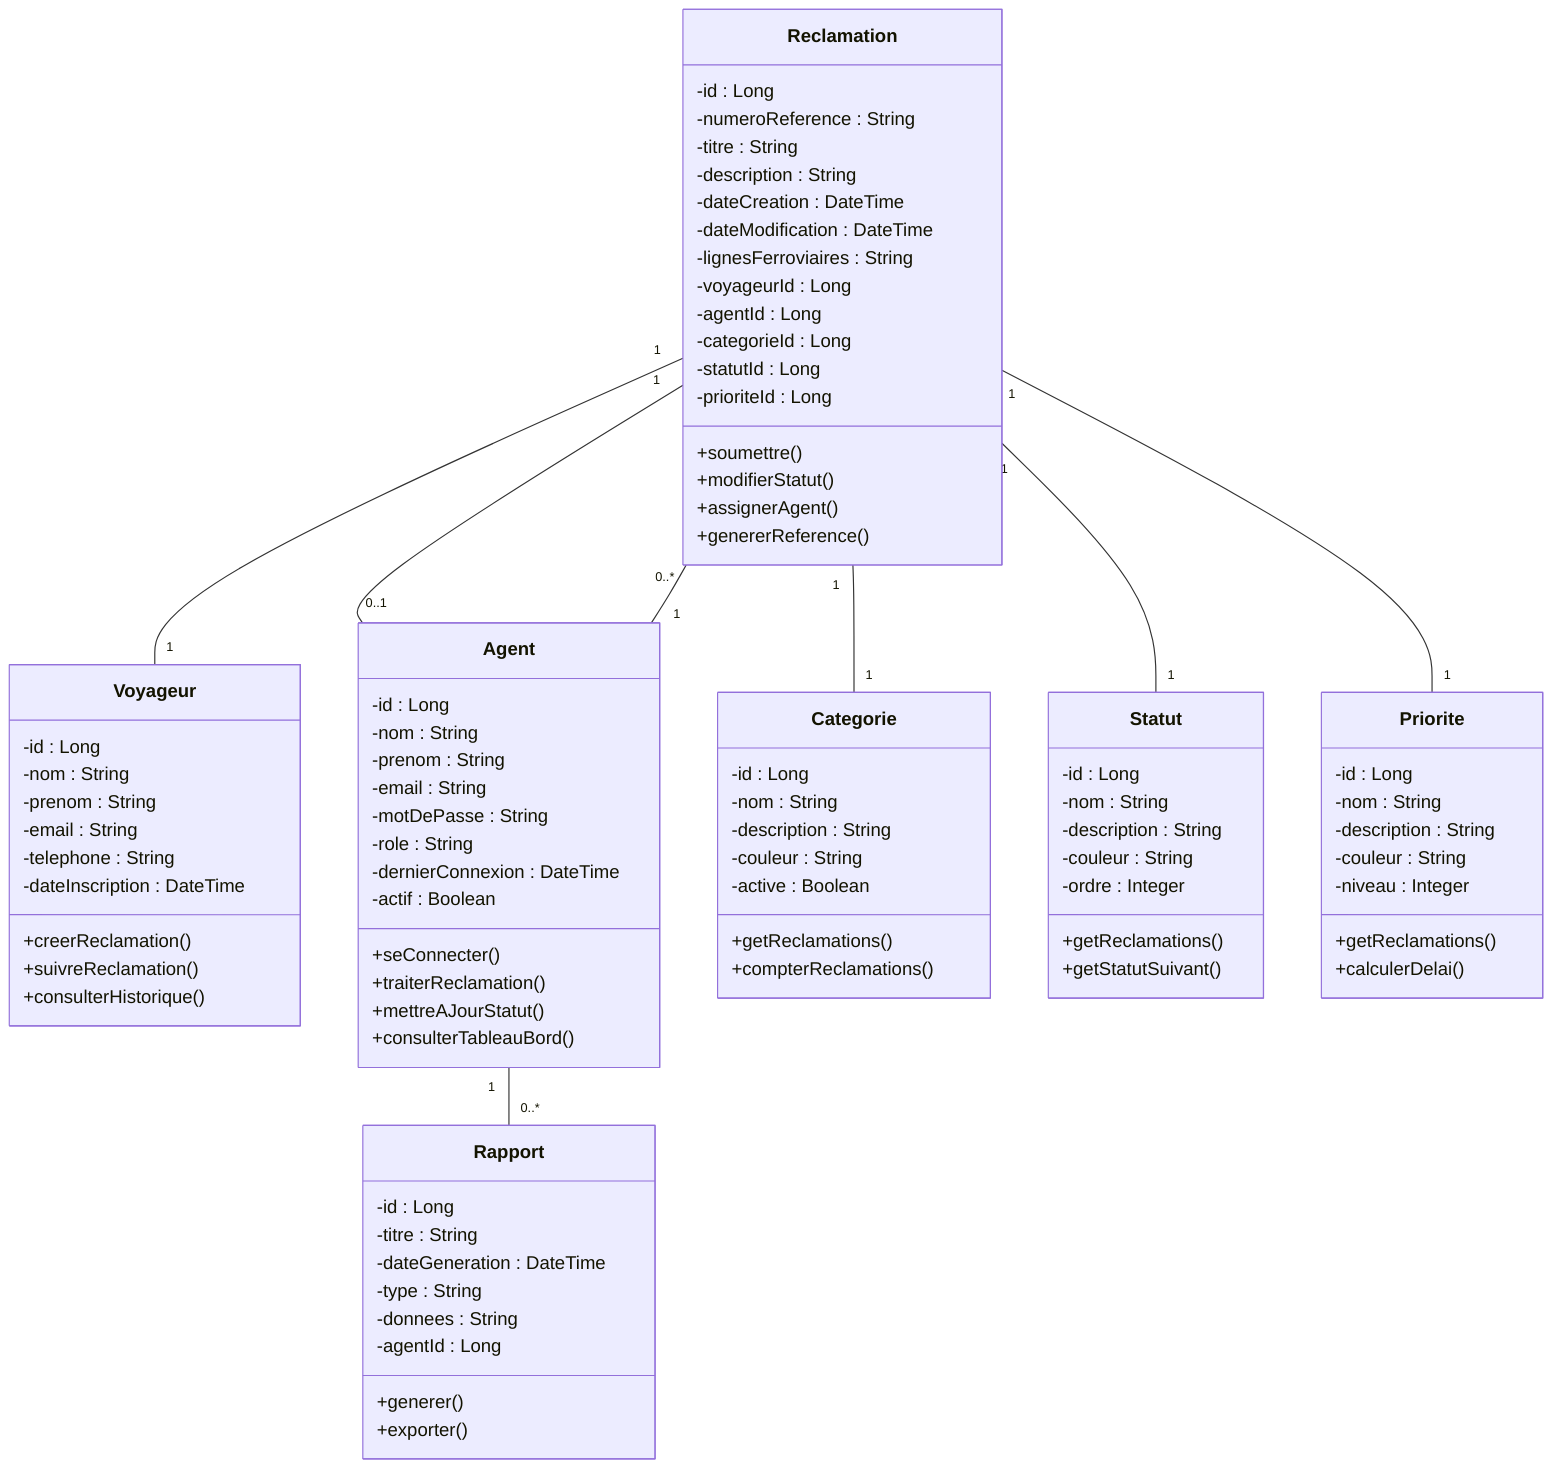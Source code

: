 classDiagram
    class Reclamation {
        -id : Long
        -numeroReference : String
        -titre : String
        -description : String
        -dateCreation : DateTime
        -dateModification : DateTime
        -lignesFerroviaires : String
        -voyageurId : Long
        -agentId : Long
        -categorieId : Long
        -statutId : Long
        -prioriteId : Long
        +soumettre()
        +modifierStatut()
        +assignerAgent()
        +genererReference()
    }
    
    class Voyageur {
        -id : Long
        -nom : String
        -prenom : String
        -email : String
        -telephone : String
        -dateInscription : DateTime
        +creerReclamation()
        +suivreReclamation()
        +consulterHistorique()
    }
    
    class Agent {
        -id : Long
        -nom : String
        -prenom : String
        -email : String
        -motDePasse : String
        -role : String
        -dernierConnexion : DateTime
        -actif : Boolean
        +seConnecter()
        +traiterReclamation()
        +mettreAJourStatut()
        +consulterTableauBord()
    }
    
    class Categorie {
        -id : Long
        -nom : String
        -description : String
        -couleur : String
        -active : Boolean
        +getReclamations()
        +compterReclamations()
    }
    
    class Statut {
        -id : Long
        -nom : String
        -description : String
        -couleur : String
        -ordre : Integer
        +getReclamations()
        +getStatutSuivant()
    }
    
    class Priorite {
        -id : Long
        -nom : String
        -description : String
        -couleur : String
        -niveau : Integer
        +getReclamations()
        +calculerDelai()
    }
    
    class Rapport {
        -id : Long
        -titre : String
        -dateGeneration : DateTime
        -type : String
        -donnees : String
        -agentId : Long
        +generer()
        +exporter()
    }
    
    Reclamation "1" -- "1" Voyageur
    Reclamation "1" -- "0..1" Agent
    Reclamation "1" -- "1" Categorie
    Reclamation "1" -- "1" Statut
    Reclamation "1" -- "1" Priorite
    Agent "1" -- "0..*" Rapport
    Agent "1" -- "0..*" Reclamation